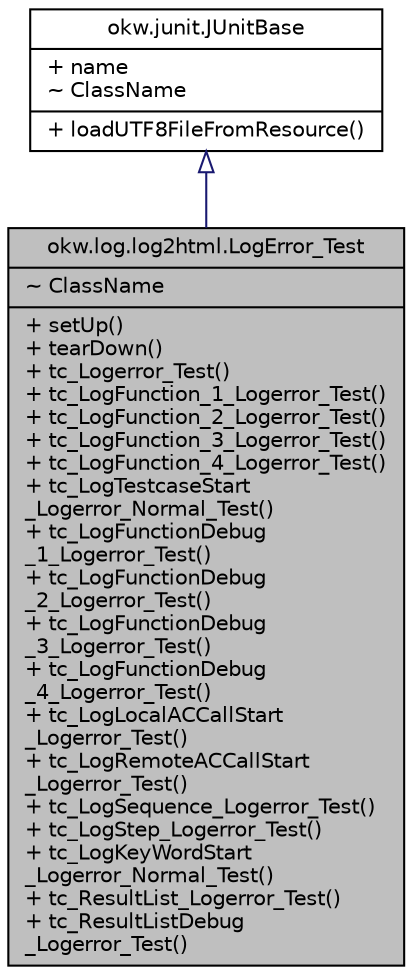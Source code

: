 digraph "okw.log.log2html.LogError_Test"
{
 // INTERACTIVE_SVG=YES
 // LATEX_PDF_SIZE
  edge [fontname="Helvetica",fontsize="10",labelfontname="Helvetica",labelfontsize="10"];
  node [fontname="Helvetica",fontsize="10",shape=record];
  Node1 [label="{okw.log.log2html.LogError_Test\n|~ ClassName\l|+ setUp()\l+ tearDown()\l+ tc_Logerror_Test()\l+ tc_LogFunction_1_Logerror_Test()\l+ tc_LogFunction_2_Logerror_Test()\l+ tc_LogFunction_3_Logerror_Test()\l+ tc_LogFunction_4_Logerror_Test()\l+ tc_LogTestcaseStart\l_Logerror_Normal_Test()\l+ tc_LogFunctionDebug\l_1_Logerror_Test()\l+ tc_LogFunctionDebug\l_2_Logerror_Test()\l+ tc_LogFunctionDebug\l_3_Logerror_Test()\l+ tc_LogFunctionDebug\l_4_Logerror_Test()\l+ tc_LogLocalACCallStart\l_Logerror_Test()\l+ tc_LogRemoteACCallStart\l_Logerror_Test()\l+ tc_LogSequence_Logerror_Test()\l+ tc_LogStep_Logerror_Test()\l+ tc_LogKeyWordStart\l_Logerror_Normal_Test()\l+ tc_ResultList_Logerror_Test()\l+ tc_ResultListDebug\l_Logerror_Test()\l}",height=0.2,width=0.4,color="black", fillcolor="grey75", style="filled", fontcolor="black",tooltip=" "];
  Node2 -> Node1 [dir="back",color="midnightblue",fontsize="10",style="solid",arrowtail="onormal",fontname="Helvetica"];
  Node2 [label="{okw.junit.JUnitBase\n|+ name\l~ ClassName\l|+ loadUTF8FileFromResource()\l}",height=0.2,width=0.4,color="black", fillcolor="white", style="filled",URL="$classokw_1_1junit_1_1_j_unit_base.html",tooltip="OKW Basisklasse für OKW interne JUnit Test."];
}
